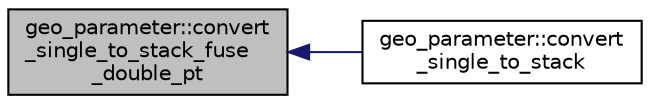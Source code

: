 digraph "geo_parameter::convert_single_to_stack_fuse_double_pt"
{
  edge [fontname="Helvetica",fontsize="10",labelfontname="Helvetica",labelfontsize="10"];
  node [fontname="Helvetica",fontsize="10",shape=record];
  rankdir="LR";
  Node75 [label="geo_parameter::convert\l_single_to_stack_fuse\l_double_pt",height=0.2,width=0.4,color="black", fillcolor="grey75", style="filled", fontcolor="black"];
  Node75 -> Node76 [dir="back",color="midnightblue",fontsize="10",style="solid",fontname="Helvetica"];
  Node76 [label="geo_parameter::convert\l_single_to_stack",height=0.2,width=0.4,color="black", fillcolor="white", style="filled",URL="$d9/d51/classgeo__parameter.html#a38a7db47929dd2be6c51bf84ce6910d1"];
}
